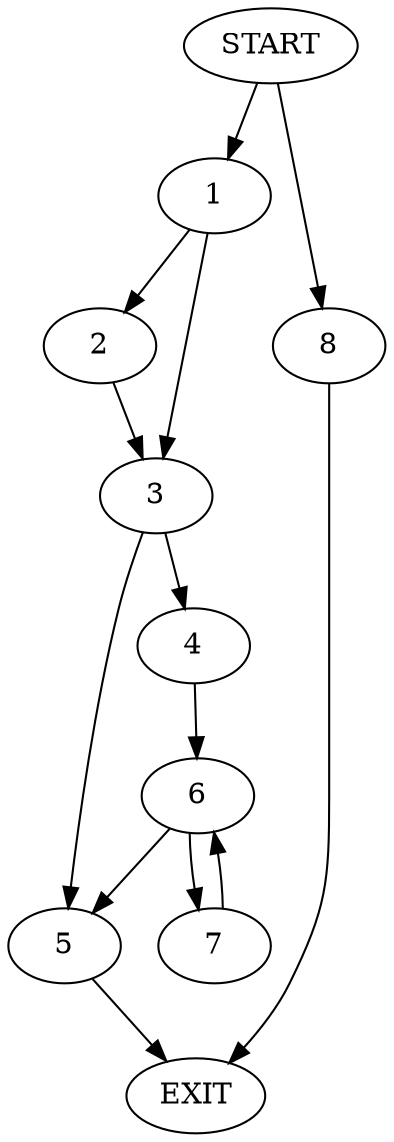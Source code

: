 digraph {
0 [label="START"]
9 [label="EXIT"]
0 -> 1
1 -> 2
1 -> 3
2 -> 3
3 -> 4
3 -> 5
4 -> 6
5 -> 9
6 -> 7
6 -> 5
7 -> 6
0 -> 8
8 -> 9
}

